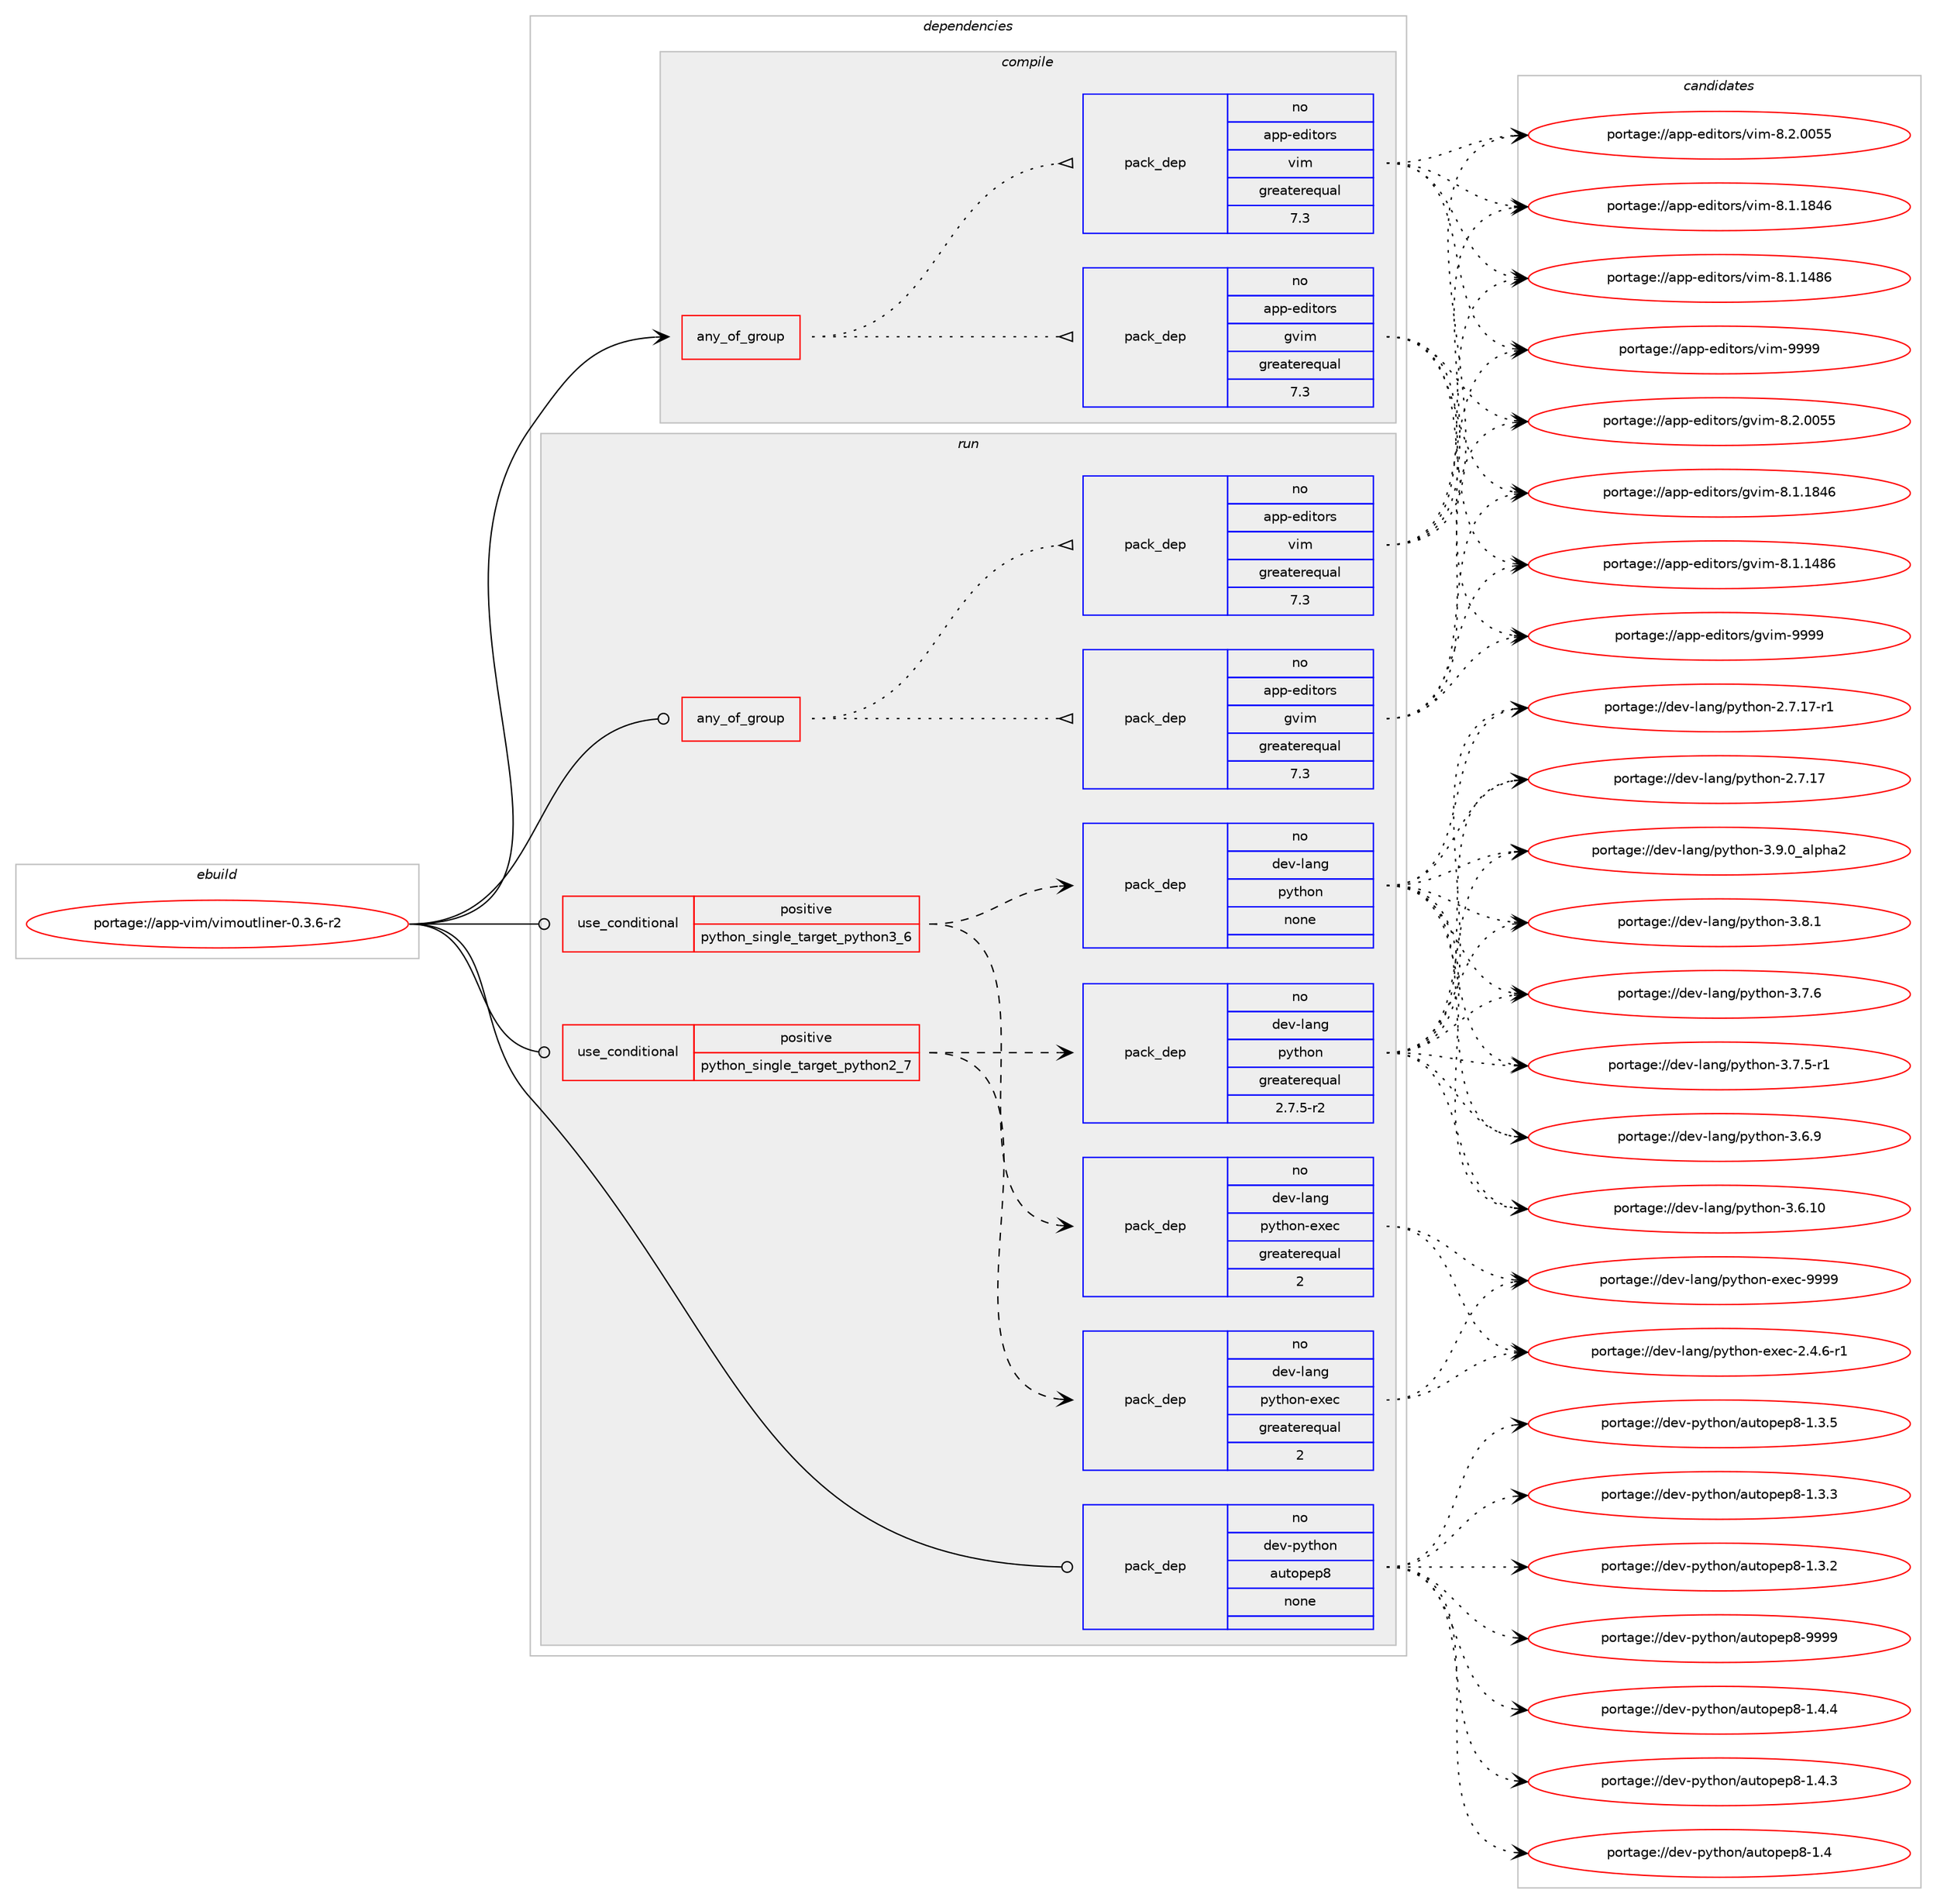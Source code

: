digraph prolog {

# *************
# Graph options
# *************

newrank=true;
concentrate=true;
compound=true;
graph [rankdir=LR,fontname=Helvetica,fontsize=10,ranksep=1.5];#, ranksep=2.5, nodesep=0.2];
edge  [arrowhead=vee];
node  [fontname=Helvetica,fontsize=10];

# **********
# The ebuild
# **********

subgraph cluster_leftcol {
color=gray;
label=<<i>ebuild</i>>;
id [label="portage://app-vim/vimoutliner-0.3.6-r2", color=red, width=4, href="../app-vim/vimoutliner-0.3.6-r2.svg"];
}

# ****************
# The dependencies
# ****************

subgraph cluster_midcol {
color=gray;
label=<<i>dependencies</i>>;
subgraph cluster_compile {
fillcolor="#eeeeee";
style=filled;
label=<<i>compile</i>>;
subgraph any7136 {
dependency588894 [label=<<TABLE BORDER="0" CELLBORDER="1" CELLSPACING="0" CELLPADDING="4"><TR><TD CELLPADDING="10">any_of_group</TD></TR></TABLE>>, shape=none, color=red];subgraph pack442351 {
dependency588895 [label=<<TABLE BORDER="0" CELLBORDER="1" CELLSPACING="0" CELLPADDING="4" WIDTH="220"><TR><TD ROWSPAN="6" CELLPADDING="30">pack_dep</TD></TR><TR><TD WIDTH="110">no</TD></TR><TR><TD>app-editors</TD></TR><TR><TD>vim</TD></TR><TR><TD>greaterequal</TD></TR><TR><TD>7.3</TD></TR></TABLE>>, shape=none, color=blue];
}
dependency588894:e -> dependency588895:w [weight=20,style="dotted",arrowhead="oinv"];
subgraph pack442352 {
dependency588896 [label=<<TABLE BORDER="0" CELLBORDER="1" CELLSPACING="0" CELLPADDING="4" WIDTH="220"><TR><TD ROWSPAN="6" CELLPADDING="30">pack_dep</TD></TR><TR><TD WIDTH="110">no</TD></TR><TR><TD>app-editors</TD></TR><TR><TD>gvim</TD></TR><TR><TD>greaterequal</TD></TR><TR><TD>7.3</TD></TR></TABLE>>, shape=none, color=blue];
}
dependency588894:e -> dependency588896:w [weight=20,style="dotted",arrowhead="oinv"];
}
id:e -> dependency588894:w [weight=20,style="solid",arrowhead="vee"];
}
subgraph cluster_compileandrun {
fillcolor="#eeeeee";
style=filled;
label=<<i>compile and run</i>>;
}
subgraph cluster_run {
fillcolor="#eeeeee";
style=filled;
label=<<i>run</i>>;
subgraph any7137 {
dependency588897 [label=<<TABLE BORDER="0" CELLBORDER="1" CELLSPACING="0" CELLPADDING="4"><TR><TD CELLPADDING="10">any_of_group</TD></TR></TABLE>>, shape=none, color=red];subgraph pack442353 {
dependency588898 [label=<<TABLE BORDER="0" CELLBORDER="1" CELLSPACING="0" CELLPADDING="4" WIDTH="220"><TR><TD ROWSPAN="6" CELLPADDING="30">pack_dep</TD></TR><TR><TD WIDTH="110">no</TD></TR><TR><TD>app-editors</TD></TR><TR><TD>vim</TD></TR><TR><TD>greaterequal</TD></TR><TR><TD>7.3</TD></TR></TABLE>>, shape=none, color=blue];
}
dependency588897:e -> dependency588898:w [weight=20,style="dotted",arrowhead="oinv"];
subgraph pack442354 {
dependency588899 [label=<<TABLE BORDER="0" CELLBORDER="1" CELLSPACING="0" CELLPADDING="4" WIDTH="220"><TR><TD ROWSPAN="6" CELLPADDING="30">pack_dep</TD></TR><TR><TD WIDTH="110">no</TD></TR><TR><TD>app-editors</TD></TR><TR><TD>gvim</TD></TR><TR><TD>greaterequal</TD></TR><TR><TD>7.3</TD></TR></TABLE>>, shape=none, color=blue];
}
dependency588897:e -> dependency588899:w [weight=20,style="dotted",arrowhead="oinv"];
}
id:e -> dependency588897:w [weight=20,style="solid",arrowhead="odot"];
subgraph cond139146 {
dependency588900 [label=<<TABLE BORDER="0" CELLBORDER="1" CELLSPACING="0" CELLPADDING="4"><TR><TD ROWSPAN="3" CELLPADDING="10">use_conditional</TD></TR><TR><TD>positive</TD></TR><TR><TD>python_single_target_python2_7</TD></TR></TABLE>>, shape=none, color=red];
subgraph pack442355 {
dependency588901 [label=<<TABLE BORDER="0" CELLBORDER="1" CELLSPACING="0" CELLPADDING="4" WIDTH="220"><TR><TD ROWSPAN="6" CELLPADDING="30">pack_dep</TD></TR><TR><TD WIDTH="110">no</TD></TR><TR><TD>dev-lang</TD></TR><TR><TD>python</TD></TR><TR><TD>greaterequal</TD></TR><TR><TD>2.7.5-r2</TD></TR></TABLE>>, shape=none, color=blue];
}
dependency588900:e -> dependency588901:w [weight=20,style="dashed",arrowhead="vee"];
subgraph pack442356 {
dependency588902 [label=<<TABLE BORDER="0" CELLBORDER="1" CELLSPACING="0" CELLPADDING="4" WIDTH="220"><TR><TD ROWSPAN="6" CELLPADDING="30">pack_dep</TD></TR><TR><TD WIDTH="110">no</TD></TR><TR><TD>dev-lang</TD></TR><TR><TD>python-exec</TD></TR><TR><TD>greaterequal</TD></TR><TR><TD>2</TD></TR></TABLE>>, shape=none, color=blue];
}
dependency588900:e -> dependency588902:w [weight=20,style="dashed",arrowhead="vee"];
}
id:e -> dependency588900:w [weight=20,style="solid",arrowhead="odot"];
subgraph cond139147 {
dependency588903 [label=<<TABLE BORDER="0" CELLBORDER="1" CELLSPACING="0" CELLPADDING="4"><TR><TD ROWSPAN="3" CELLPADDING="10">use_conditional</TD></TR><TR><TD>positive</TD></TR><TR><TD>python_single_target_python3_6</TD></TR></TABLE>>, shape=none, color=red];
subgraph pack442357 {
dependency588904 [label=<<TABLE BORDER="0" CELLBORDER="1" CELLSPACING="0" CELLPADDING="4" WIDTH="220"><TR><TD ROWSPAN="6" CELLPADDING="30">pack_dep</TD></TR><TR><TD WIDTH="110">no</TD></TR><TR><TD>dev-lang</TD></TR><TR><TD>python</TD></TR><TR><TD>none</TD></TR><TR><TD></TD></TR></TABLE>>, shape=none, color=blue];
}
dependency588903:e -> dependency588904:w [weight=20,style="dashed",arrowhead="vee"];
subgraph pack442358 {
dependency588905 [label=<<TABLE BORDER="0" CELLBORDER="1" CELLSPACING="0" CELLPADDING="4" WIDTH="220"><TR><TD ROWSPAN="6" CELLPADDING="30">pack_dep</TD></TR><TR><TD WIDTH="110">no</TD></TR><TR><TD>dev-lang</TD></TR><TR><TD>python-exec</TD></TR><TR><TD>greaterequal</TD></TR><TR><TD>2</TD></TR></TABLE>>, shape=none, color=blue];
}
dependency588903:e -> dependency588905:w [weight=20,style="dashed",arrowhead="vee"];
}
id:e -> dependency588903:w [weight=20,style="solid",arrowhead="odot"];
subgraph pack442359 {
dependency588906 [label=<<TABLE BORDER="0" CELLBORDER="1" CELLSPACING="0" CELLPADDING="4" WIDTH="220"><TR><TD ROWSPAN="6" CELLPADDING="30">pack_dep</TD></TR><TR><TD WIDTH="110">no</TD></TR><TR><TD>dev-python</TD></TR><TR><TD>autopep8</TD></TR><TR><TD>none</TD></TR><TR><TD></TD></TR></TABLE>>, shape=none, color=blue];
}
id:e -> dependency588906:w [weight=20,style="solid",arrowhead="odot"];
}
}

# **************
# The candidates
# **************

subgraph cluster_choices {
rank=same;
color=gray;
label=<<i>candidates</i>>;

subgraph choice442351 {
color=black;
nodesep=1;
choice9711211245101100105116111114115471181051094557575757 [label="portage://app-editors/vim-9999", color=red, width=4,href="../app-editors/vim-9999.svg"];
choice971121124510110010511611111411547118105109455646504648485353 [label="portage://app-editors/vim-8.2.0055", color=red, width=4,href="../app-editors/vim-8.2.0055.svg"];
choice971121124510110010511611111411547118105109455646494649565254 [label="portage://app-editors/vim-8.1.1846", color=red, width=4,href="../app-editors/vim-8.1.1846.svg"];
choice971121124510110010511611111411547118105109455646494649525654 [label="portage://app-editors/vim-8.1.1486", color=red, width=4,href="../app-editors/vim-8.1.1486.svg"];
dependency588895:e -> choice9711211245101100105116111114115471181051094557575757:w [style=dotted,weight="100"];
dependency588895:e -> choice971121124510110010511611111411547118105109455646504648485353:w [style=dotted,weight="100"];
dependency588895:e -> choice971121124510110010511611111411547118105109455646494649565254:w [style=dotted,weight="100"];
dependency588895:e -> choice971121124510110010511611111411547118105109455646494649525654:w [style=dotted,weight="100"];
}
subgraph choice442352 {
color=black;
nodesep=1;
choice9711211245101100105116111114115471031181051094557575757 [label="portage://app-editors/gvim-9999", color=red, width=4,href="../app-editors/gvim-9999.svg"];
choice971121124510110010511611111411547103118105109455646504648485353 [label="portage://app-editors/gvim-8.2.0055", color=red, width=4,href="../app-editors/gvim-8.2.0055.svg"];
choice971121124510110010511611111411547103118105109455646494649565254 [label="portage://app-editors/gvim-8.1.1846", color=red, width=4,href="../app-editors/gvim-8.1.1846.svg"];
choice971121124510110010511611111411547103118105109455646494649525654 [label="portage://app-editors/gvim-8.1.1486", color=red, width=4,href="../app-editors/gvim-8.1.1486.svg"];
dependency588896:e -> choice9711211245101100105116111114115471031181051094557575757:w [style=dotted,weight="100"];
dependency588896:e -> choice971121124510110010511611111411547103118105109455646504648485353:w [style=dotted,weight="100"];
dependency588896:e -> choice971121124510110010511611111411547103118105109455646494649565254:w [style=dotted,weight="100"];
dependency588896:e -> choice971121124510110010511611111411547103118105109455646494649525654:w [style=dotted,weight="100"];
}
subgraph choice442353 {
color=black;
nodesep=1;
choice9711211245101100105116111114115471181051094557575757 [label="portage://app-editors/vim-9999", color=red, width=4,href="../app-editors/vim-9999.svg"];
choice971121124510110010511611111411547118105109455646504648485353 [label="portage://app-editors/vim-8.2.0055", color=red, width=4,href="../app-editors/vim-8.2.0055.svg"];
choice971121124510110010511611111411547118105109455646494649565254 [label="portage://app-editors/vim-8.1.1846", color=red, width=4,href="../app-editors/vim-8.1.1846.svg"];
choice971121124510110010511611111411547118105109455646494649525654 [label="portage://app-editors/vim-8.1.1486", color=red, width=4,href="../app-editors/vim-8.1.1486.svg"];
dependency588898:e -> choice9711211245101100105116111114115471181051094557575757:w [style=dotted,weight="100"];
dependency588898:e -> choice971121124510110010511611111411547118105109455646504648485353:w [style=dotted,weight="100"];
dependency588898:e -> choice971121124510110010511611111411547118105109455646494649565254:w [style=dotted,weight="100"];
dependency588898:e -> choice971121124510110010511611111411547118105109455646494649525654:w [style=dotted,weight="100"];
}
subgraph choice442354 {
color=black;
nodesep=1;
choice9711211245101100105116111114115471031181051094557575757 [label="portage://app-editors/gvim-9999", color=red, width=4,href="../app-editors/gvim-9999.svg"];
choice971121124510110010511611111411547103118105109455646504648485353 [label="portage://app-editors/gvim-8.2.0055", color=red, width=4,href="../app-editors/gvim-8.2.0055.svg"];
choice971121124510110010511611111411547103118105109455646494649565254 [label="portage://app-editors/gvim-8.1.1846", color=red, width=4,href="../app-editors/gvim-8.1.1846.svg"];
choice971121124510110010511611111411547103118105109455646494649525654 [label="portage://app-editors/gvim-8.1.1486", color=red, width=4,href="../app-editors/gvim-8.1.1486.svg"];
dependency588899:e -> choice9711211245101100105116111114115471031181051094557575757:w [style=dotted,weight="100"];
dependency588899:e -> choice971121124510110010511611111411547103118105109455646504648485353:w [style=dotted,weight="100"];
dependency588899:e -> choice971121124510110010511611111411547103118105109455646494649565254:w [style=dotted,weight="100"];
dependency588899:e -> choice971121124510110010511611111411547103118105109455646494649525654:w [style=dotted,weight="100"];
}
subgraph choice442355 {
color=black;
nodesep=1;
choice10010111845108971101034711212111610411111045514657464895971081121049750 [label="portage://dev-lang/python-3.9.0_alpha2", color=red, width=4,href="../dev-lang/python-3.9.0_alpha2.svg"];
choice100101118451089711010347112121116104111110455146564649 [label="portage://dev-lang/python-3.8.1", color=red, width=4,href="../dev-lang/python-3.8.1.svg"];
choice100101118451089711010347112121116104111110455146554654 [label="portage://dev-lang/python-3.7.6", color=red, width=4,href="../dev-lang/python-3.7.6.svg"];
choice1001011184510897110103471121211161041111104551465546534511449 [label="portage://dev-lang/python-3.7.5-r1", color=red, width=4,href="../dev-lang/python-3.7.5-r1.svg"];
choice100101118451089711010347112121116104111110455146544657 [label="portage://dev-lang/python-3.6.9", color=red, width=4,href="../dev-lang/python-3.6.9.svg"];
choice10010111845108971101034711212111610411111045514654464948 [label="portage://dev-lang/python-3.6.10", color=red, width=4,href="../dev-lang/python-3.6.10.svg"];
choice100101118451089711010347112121116104111110455046554649554511449 [label="portage://dev-lang/python-2.7.17-r1", color=red, width=4,href="../dev-lang/python-2.7.17-r1.svg"];
choice10010111845108971101034711212111610411111045504655464955 [label="portage://dev-lang/python-2.7.17", color=red, width=4,href="../dev-lang/python-2.7.17.svg"];
dependency588901:e -> choice10010111845108971101034711212111610411111045514657464895971081121049750:w [style=dotted,weight="100"];
dependency588901:e -> choice100101118451089711010347112121116104111110455146564649:w [style=dotted,weight="100"];
dependency588901:e -> choice100101118451089711010347112121116104111110455146554654:w [style=dotted,weight="100"];
dependency588901:e -> choice1001011184510897110103471121211161041111104551465546534511449:w [style=dotted,weight="100"];
dependency588901:e -> choice100101118451089711010347112121116104111110455146544657:w [style=dotted,weight="100"];
dependency588901:e -> choice10010111845108971101034711212111610411111045514654464948:w [style=dotted,weight="100"];
dependency588901:e -> choice100101118451089711010347112121116104111110455046554649554511449:w [style=dotted,weight="100"];
dependency588901:e -> choice10010111845108971101034711212111610411111045504655464955:w [style=dotted,weight="100"];
}
subgraph choice442356 {
color=black;
nodesep=1;
choice10010111845108971101034711212111610411111045101120101994557575757 [label="portage://dev-lang/python-exec-9999", color=red, width=4,href="../dev-lang/python-exec-9999.svg"];
choice10010111845108971101034711212111610411111045101120101994550465246544511449 [label="portage://dev-lang/python-exec-2.4.6-r1", color=red, width=4,href="../dev-lang/python-exec-2.4.6-r1.svg"];
dependency588902:e -> choice10010111845108971101034711212111610411111045101120101994557575757:w [style=dotted,weight="100"];
dependency588902:e -> choice10010111845108971101034711212111610411111045101120101994550465246544511449:w [style=dotted,weight="100"];
}
subgraph choice442357 {
color=black;
nodesep=1;
choice10010111845108971101034711212111610411111045514657464895971081121049750 [label="portage://dev-lang/python-3.9.0_alpha2", color=red, width=4,href="../dev-lang/python-3.9.0_alpha2.svg"];
choice100101118451089711010347112121116104111110455146564649 [label="portage://dev-lang/python-3.8.1", color=red, width=4,href="../dev-lang/python-3.8.1.svg"];
choice100101118451089711010347112121116104111110455146554654 [label="portage://dev-lang/python-3.7.6", color=red, width=4,href="../dev-lang/python-3.7.6.svg"];
choice1001011184510897110103471121211161041111104551465546534511449 [label="portage://dev-lang/python-3.7.5-r1", color=red, width=4,href="../dev-lang/python-3.7.5-r1.svg"];
choice100101118451089711010347112121116104111110455146544657 [label="portage://dev-lang/python-3.6.9", color=red, width=4,href="../dev-lang/python-3.6.9.svg"];
choice10010111845108971101034711212111610411111045514654464948 [label="portage://dev-lang/python-3.6.10", color=red, width=4,href="../dev-lang/python-3.6.10.svg"];
choice100101118451089711010347112121116104111110455046554649554511449 [label="portage://dev-lang/python-2.7.17-r1", color=red, width=4,href="../dev-lang/python-2.7.17-r1.svg"];
choice10010111845108971101034711212111610411111045504655464955 [label="portage://dev-lang/python-2.7.17", color=red, width=4,href="../dev-lang/python-2.7.17.svg"];
dependency588904:e -> choice10010111845108971101034711212111610411111045514657464895971081121049750:w [style=dotted,weight="100"];
dependency588904:e -> choice100101118451089711010347112121116104111110455146564649:w [style=dotted,weight="100"];
dependency588904:e -> choice100101118451089711010347112121116104111110455146554654:w [style=dotted,weight="100"];
dependency588904:e -> choice1001011184510897110103471121211161041111104551465546534511449:w [style=dotted,weight="100"];
dependency588904:e -> choice100101118451089711010347112121116104111110455146544657:w [style=dotted,weight="100"];
dependency588904:e -> choice10010111845108971101034711212111610411111045514654464948:w [style=dotted,weight="100"];
dependency588904:e -> choice100101118451089711010347112121116104111110455046554649554511449:w [style=dotted,weight="100"];
dependency588904:e -> choice10010111845108971101034711212111610411111045504655464955:w [style=dotted,weight="100"];
}
subgraph choice442358 {
color=black;
nodesep=1;
choice10010111845108971101034711212111610411111045101120101994557575757 [label="portage://dev-lang/python-exec-9999", color=red, width=4,href="../dev-lang/python-exec-9999.svg"];
choice10010111845108971101034711212111610411111045101120101994550465246544511449 [label="portage://dev-lang/python-exec-2.4.6-r1", color=red, width=4,href="../dev-lang/python-exec-2.4.6-r1.svg"];
dependency588905:e -> choice10010111845108971101034711212111610411111045101120101994557575757:w [style=dotted,weight="100"];
dependency588905:e -> choice10010111845108971101034711212111610411111045101120101994550465246544511449:w [style=dotted,weight="100"];
}
subgraph choice442359 {
color=black;
nodesep=1;
choice100101118451121211161041111104797117116111112101112564557575757 [label="portage://dev-python/autopep8-9999", color=red, width=4,href="../dev-python/autopep8-9999.svg"];
choice10010111845112121116104111110479711711611111210111256454946524652 [label="portage://dev-python/autopep8-1.4.4", color=red, width=4,href="../dev-python/autopep8-1.4.4.svg"];
choice10010111845112121116104111110479711711611111210111256454946524651 [label="portage://dev-python/autopep8-1.4.3", color=red, width=4,href="../dev-python/autopep8-1.4.3.svg"];
choice1001011184511212111610411111047971171161111121011125645494652 [label="portage://dev-python/autopep8-1.4", color=red, width=4,href="../dev-python/autopep8-1.4.svg"];
choice10010111845112121116104111110479711711611111210111256454946514653 [label="portage://dev-python/autopep8-1.3.5", color=red, width=4,href="../dev-python/autopep8-1.3.5.svg"];
choice10010111845112121116104111110479711711611111210111256454946514651 [label="portage://dev-python/autopep8-1.3.3", color=red, width=4,href="../dev-python/autopep8-1.3.3.svg"];
choice10010111845112121116104111110479711711611111210111256454946514650 [label="portage://dev-python/autopep8-1.3.2", color=red, width=4,href="../dev-python/autopep8-1.3.2.svg"];
dependency588906:e -> choice100101118451121211161041111104797117116111112101112564557575757:w [style=dotted,weight="100"];
dependency588906:e -> choice10010111845112121116104111110479711711611111210111256454946524652:w [style=dotted,weight="100"];
dependency588906:e -> choice10010111845112121116104111110479711711611111210111256454946524651:w [style=dotted,weight="100"];
dependency588906:e -> choice1001011184511212111610411111047971171161111121011125645494652:w [style=dotted,weight="100"];
dependency588906:e -> choice10010111845112121116104111110479711711611111210111256454946514653:w [style=dotted,weight="100"];
dependency588906:e -> choice10010111845112121116104111110479711711611111210111256454946514651:w [style=dotted,weight="100"];
dependency588906:e -> choice10010111845112121116104111110479711711611111210111256454946514650:w [style=dotted,weight="100"];
}
}

}
